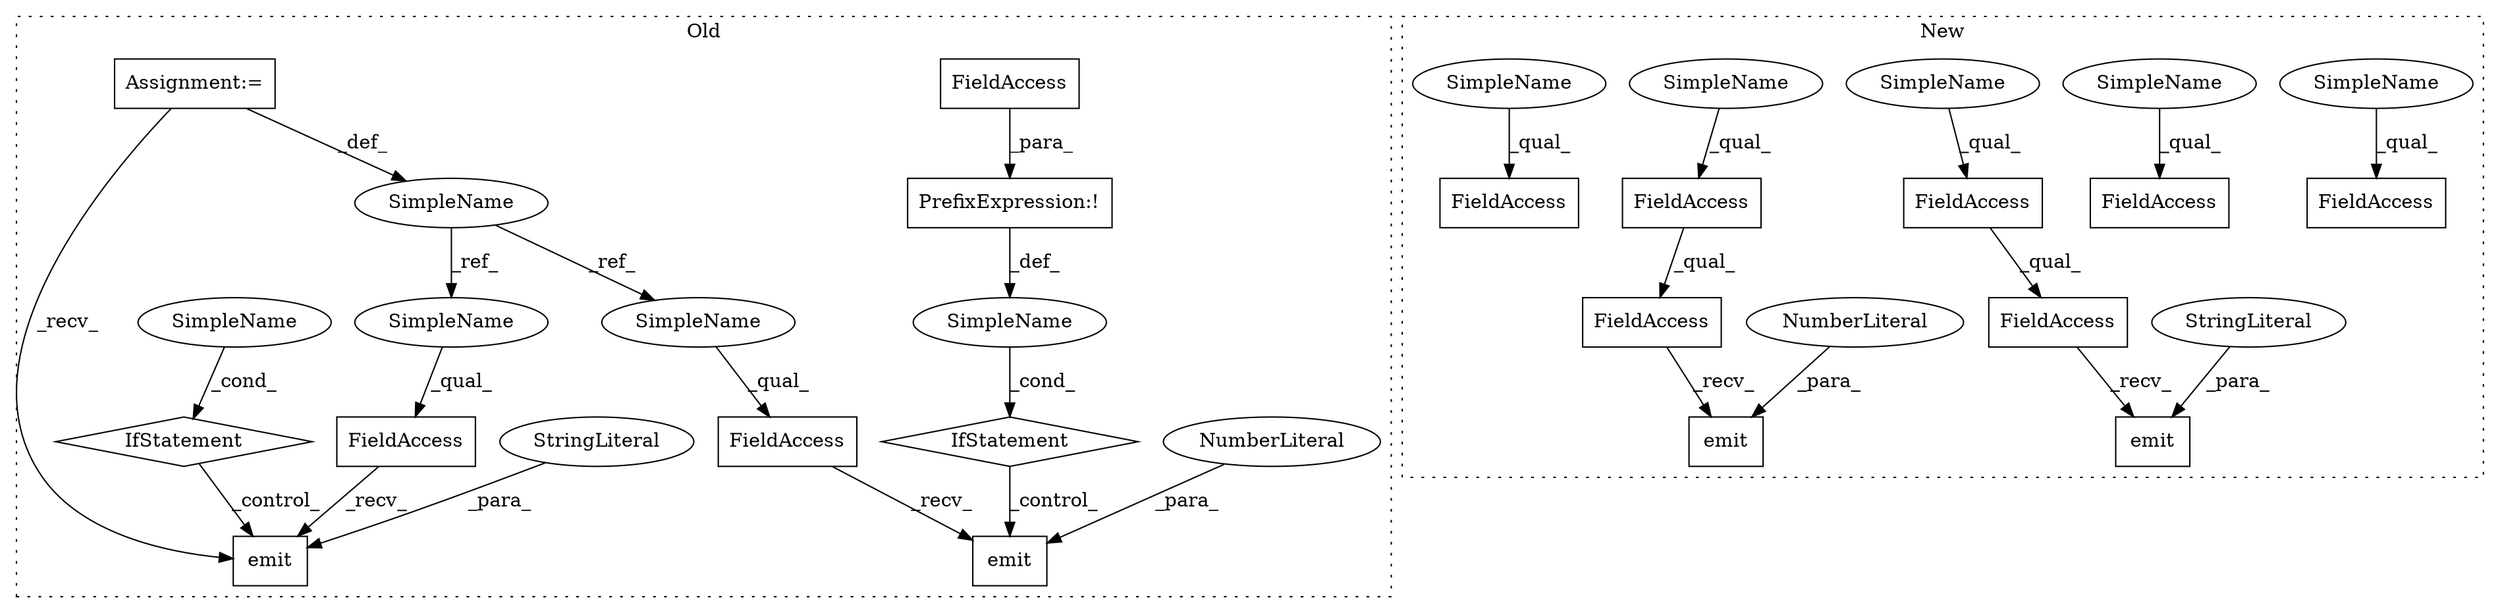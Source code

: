 digraph G {
subgraph cluster0 {
1 [label="IfStatement" a="25" s="10719,10736" l="4,2" shape="diamond"];
5 [label="PrefixExpression:!" a="38" s="10723" l="1" shape="box"];
6 [label="SimpleName" a="42" s="" l="" shape="ellipse"];
7 [label="emit" a="32" s="10796,10802" l="5,1" shape="box"];
8 [label="FieldAccess" a="22" s="10724" l="12" shape="box"];
9 [label="FieldAccess" a="22" s="10746" l="49" shape="box"];
10 [label="Assignment:=" a="7" s="10650" l="21" shape="box"];
11 [label="NumberLiteral" a="34" s="10801" l="1" shape="ellipse"];
16 [label="SimpleName" a="42" s="10650" l="21" shape="ellipse"];
17 [label="FieldAccess" a="22" s="11532" l="35" shape="box"];
20 [label="emit" a="32" s="11568,11607" l="5,1" shape="box"];
21 [label="SimpleName" a="42" s="" l="" shape="ellipse"];
22 [label="IfStatement" a="25" s="11503,11520" l="4,2" shape="diamond"];
24 [label="StringLiteral" a="45" s="11573" l="34" shape="ellipse"];
26 [label="SimpleName" a="42" s="10746" l="21" shape="ellipse"];
27 [label="SimpleName" a="42" s="11532" l="21" shape="ellipse"];
label = "Old";
style="dotted";
}
subgraph cluster1 {
2 [label="emit" a="32" s="10589,10595" l="5,1" shape="box"];
3 [label="FieldAccess" a="22" s="10544" l="44" shape="box"];
4 [label="FieldAccess" a="22" s="10544" l="16" shape="box"];
12 [label="NumberLiteral" a="34" s="10594" l="1" shape="ellipse"];
13 [label="FieldAccess" a="22" s="10602" l="16" shape="box"];
14 [label="FieldAccess" a="22" s="10908" l="16" shape="box"];
15 [label="FieldAccess" a="22" s="11212" l="16" shape="box"];
18 [label="FieldAccess" a="22" s="10602" l="30" shape="box"];
19 [label="FieldAccess" a="22" s="10835" l="16" shape="box"];
23 [label="emit" a="32" s="10633,10678" l="5,1" shape="box"];
25 [label="StringLiteral" a="45" s="10638" l="40" shape="ellipse"];
28 [label="SimpleName" a="42" s="11212" l="4" shape="ellipse"];
29 [label="SimpleName" a="42" s="10908" l="4" shape="ellipse"];
30 [label="SimpleName" a="42" s="10602" l="4" shape="ellipse"];
31 [label="SimpleName" a="42" s="10544" l="4" shape="ellipse"];
32 [label="SimpleName" a="42" s="10835" l="4" shape="ellipse"];
label = "New";
style="dotted";
}
1 -> 7 [label="_control_"];
3 -> 2 [label="_recv_"];
4 -> 3 [label="_qual_"];
5 -> 6 [label="_def_"];
6 -> 1 [label="_cond_"];
8 -> 5 [label="_para_"];
9 -> 7 [label="_recv_"];
10 -> 16 [label="_def_"];
10 -> 20 [label="_recv_"];
11 -> 7 [label="_para_"];
12 -> 2 [label="_para_"];
13 -> 18 [label="_qual_"];
16 -> 26 [label="_ref_"];
16 -> 27 [label="_ref_"];
17 -> 20 [label="_recv_"];
18 -> 23 [label="_recv_"];
21 -> 22 [label="_cond_"];
22 -> 20 [label="_control_"];
24 -> 20 [label="_para_"];
25 -> 23 [label="_para_"];
26 -> 9 [label="_qual_"];
27 -> 17 [label="_qual_"];
28 -> 15 [label="_qual_"];
29 -> 14 [label="_qual_"];
30 -> 13 [label="_qual_"];
31 -> 4 [label="_qual_"];
32 -> 19 [label="_qual_"];
}